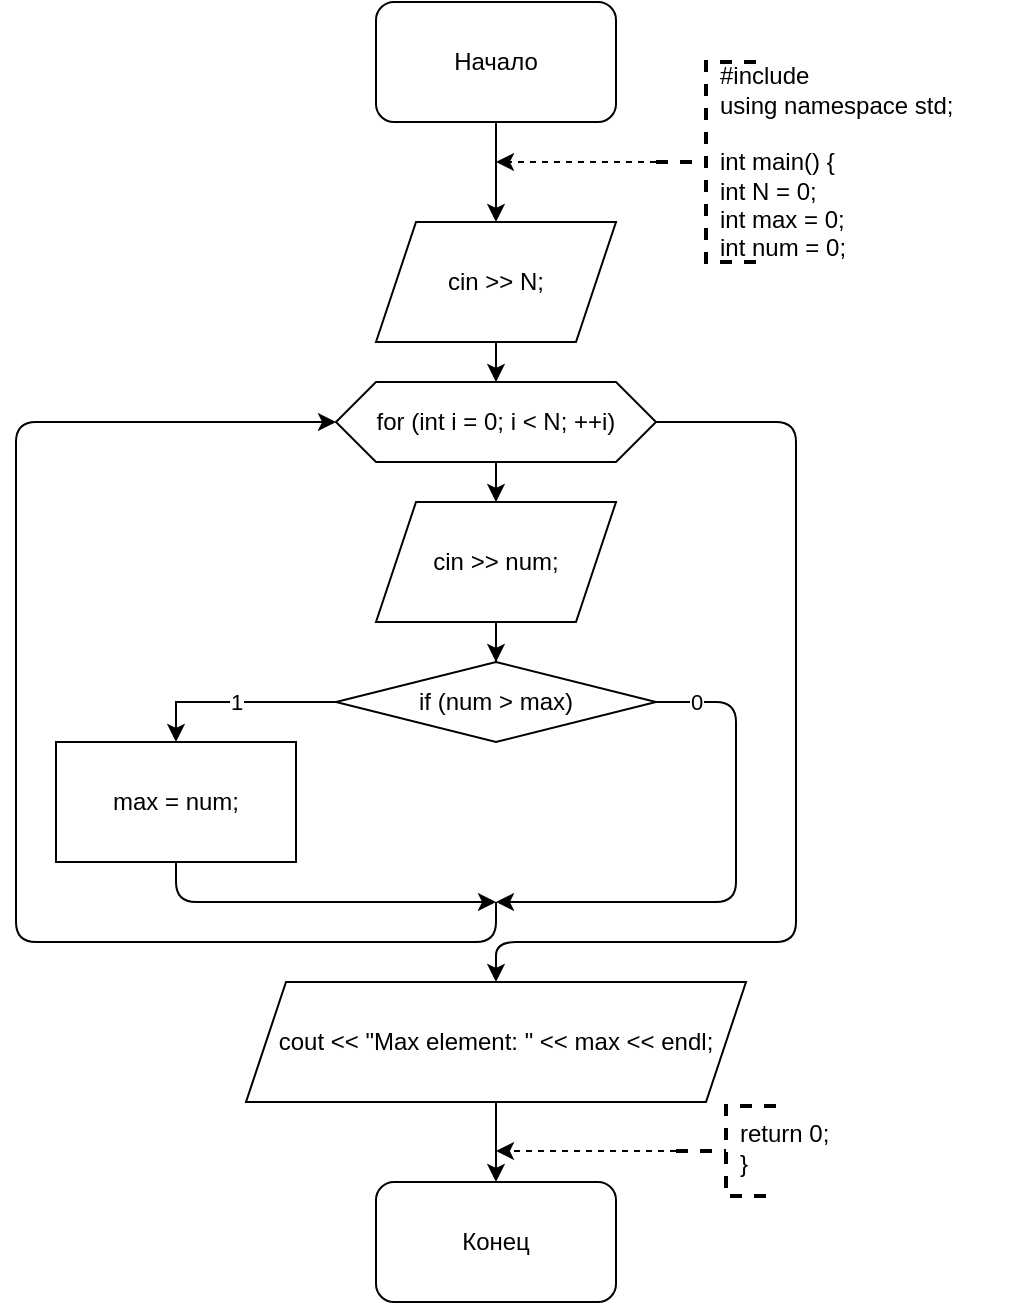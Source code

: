 <mxfile version="13.9.9" type="device"><diagram id="wkAJFzSiwsCee0mBfen3" name="Страница 1"><mxGraphModel dx="1024" dy="592" grid="1" gridSize="10" guides="1" tooltips="1" connect="1" arrows="1" fold="1" page="1" pageScale="1" pageWidth="827" pageHeight="1169" math="0" shadow="0"><root><mxCell id="0"/><mxCell id="1" parent="0"/><mxCell id="bWqqwPh_LkygjfAt79fc-9" style="edgeStyle=orthogonalEdgeStyle;rounded=0;orthogonalLoop=1;jettySize=auto;html=1;entryX=0.5;entryY=0;entryDx=0;entryDy=0;" edge="1" parent="1" source="bWqqwPh_LkygjfAt79fc-1" target="bWqqwPh_LkygjfAt79fc-2"><mxGeometry relative="1" as="geometry"/></mxCell><mxCell id="bWqqwPh_LkygjfAt79fc-1" value="Начало" style="rounded=1;whiteSpace=wrap;html=1;" vertex="1" parent="1"><mxGeometry x="340" y="10" width="120" height="60" as="geometry"/></mxCell><mxCell id="bWqqwPh_LkygjfAt79fc-10" style="edgeStyle=orthogonalEdgeStyle;rounded=0;orthogonalLoop=1;jettySize=auto;html=1;" edge="1" parent="1" source="bWqqwPh_LkygjfAt79fc-2" target="bWqqwPh_LkygjfAt79fc-3"><mxGeometry relative="1" as="geometry"/></mxCell><mxCell id="bWqqwPh_LkygjfAt79fc-2" value="cin &amp;gt;&amp;gt; N;" style="shape=parallelogram;perimeter=parallelogramPerimeter;whiteSpace=wrap;html=1;fixedSize=1;" vertex="1" parent="1"><mxGeometry x="340" y="120" width="120" height="60" as="geometry"/></mxCell><mxCell id="bWqqwPh_LkygjfAt79fc-11" style="edgeStyle=orthogonalEdgeStyle;rounded=0;orthogonalLoop=1;jettySize=auto;html=1;" edge="1" parent="1" source="bWqqwPh_LkygjfAt79fc-3" target="bWqqwPh_LkygjfAt79fc-4"><mxGeometry relative="1" as="geometry"/></mxCell><mxCell id="bWqqwPh_LkygjfAt79fc-3" value="for (int i = 0; i &amp;lt; N; ++i)" style="shape=hexagon;perimeter=hexagonPerimeter2;whiteSpace=wrap;html=1;fixedSize=1;" vertex="1" parent="1"><mxGeometry x="320" y="200" width="160" height="40" as="geometry"/></mxCell><mxCell id="bWqqwPh_LkygjfAt79fc-12" style="edgeStyle=orthogonalEdgeStyle;rounded=0;orthogonalLoop=1;jettySize=auto;html=1;" edge="1" parent="1" source="bWqqwPh_LkygjfAt79fc-4" target="bWqqwPh_LkygjfAt79fc-5"><mxGeometry relative="1" as="geometry"/></mxCell><mxCell id="bWqqwPh_LkygjfAt79fc-4" value="cin &amp;gt;&amp;gt; num;" style="shape=parallelogram;perimeter=parallelogramPerimeter;whiteSpace=wrap;html=1;fixedSize=1;" vertex="1" parent="1"><mxGeometry x="340" y="260" width="120" height="60" as="geometry"/></mxCell><mxCell id="bWqqwPh_LkygjfAt79fc-13" value="1" style="edgeStyle=orthogonalEdgeStyle;rounded=0;orthogonalLoop=1;jettySize=auto;html=1;entryX=0.5;entryY=0;entryDx=0;entryDy=0;" edge="1" parent="1" source="bWqqwPh_LkygjfAt79fc-5" target="bWqqwPh_LkygjfAt79fc-7"><mxGeometry relative="1" as="geometry"/></mxCell><mxCell id="bWqqwPh_LkygjfAt79fc-5" value="if (num &amp;gt; max)" style="rhombus;whiteSpace=wrap;html=1;" vertex="1" parent="1"><mxGeometry x="320" y="340" width="160" height="40" as="geometry"/></mxCell><mxCell id="bWqqwPh_LkygjfAt79fc-7" value="max = num;" style="rounded=0;whiteSpace=wrap;html=1;" vertex="1" parent="1"><mxGeometry x="180" y="380" width="120" height="60" as="geometry"/></mxCell><mxCell id="bWqqwPh_LkygjfAt79fc-19" style="edgeStyle=orthogonalEdgeStyle;rounded=0;orthogonalLoop=1;jettySize=auto;html=1;entryX=0.5;entryY=0;entryDx=0;entryDy=0;" edge="1" parent="1" source="bWqqwPh_LkygjfAt79fc-8" target="bWqqwPh_LkygjfAt79fc-18"><mxGeometry relative="1" as="geometry"/></mxCell><mxCell id="bWqqwPh_LkygjfAt79fc-8" value="cout &amp;lt;&amp;lt; &quot;Max element: &quot; &amp;lt;&amp;lt; max &amp;lt;&amp;lt; endl;" style="shape=parallelogram;perimeter=parallelogramPerimeter;whiteSpace=wrap;html=1;fixedSize=1;" vertex="1" parent="1"><mxGeometry x="275" y="500" width="250" height="60" as="geometry"/></mxCell><mxCell id="bWqqwPh_LkygjfAt79fc-14" value="" style="endArrow=classic;html=1;exitX=0.5;exitY=1;exitDx=0;exitDy=0;" edge="1" parent="1" source="bWqqwPh_LkygjfAt79fc-7"><mxGeometry width="50" height="50" relative="1" as="geometry"><mxPoint x="390" y="520" as="sourcePoint"/><mxPoint x="400" y="460" as="targetPoint"/><Array as="points"><mxPoint x="240" y="460"/></Array></mxGeometry></mxCell><mxCell id="bWqqwPh_LkygjfAt79fc-15" value="0" style="endArrow=classic;html=1;exitX=1;exitY=0.5;exitDx=0;exitDy=0;" edge="1" parent="1" source="bWqqwPh_LkygjfAt79fc-5"><mxGeometry x="-0.846" width="50" height="50" relative="1" as="geometry"><mxPoint x="390" y="520" as="sourcePoint"/><mxPoint x="400" y="460" as="targetPoint"/><Array as="points"><mxPoint x="520" y="360"/><mxPoint x="520" y="460"/></Array><mxPoint as="offset"/></mxGeometry></mxCell><mxCell id="bWqqwPh_LkygjfAt79fc-16" value="" style="endArrow=classic;html=1;entryX=0;entryY=0.5;entryDx=0;entryDy=0;" edge="1" parent="1" target="bWqqwPh_LkygjfAt79fc-3"><mxGeometry width="50" height="50" relative="1" as="geometry"><mxPoint x="400" y="460" as="sourcePoint"/><mxPoint x="440" y="470" as="targetPoint"/><Array as="points"><mxPoint x="400" y="480"/><mxPoint x="160" y="480"/><mxPoint x="160" y="220"/></Array></mxGeometry></mxCell><mxCell id="bWqqwPh_LkygjfAt79fc-17" value="" style="endArrow=classic;html=1;exitX=1;exitY=0.5;exitDx=0;exitDy=0;entryX=0.5;entryY=0;entryDx=0;entryDy=0;" edge="1" parent="1" source="bWqqwPh_LkygjfAt79fc-3" target="bWqqwPh_LkygjfAt79fc-8"><mxGeometry width="50" height="50" relative="1" as="geometry"><mxPoint x="390" y="520" as="sourcePoint"/><mxPoint x="440" y="470" as="targetPoint"/><Array as="points"><mxPoint x="550" y="220"/><mxPoint x="550" y="480"/><mxPoint x="400" y="480"/></Array></mxGeometry></mxCell><mxCell id="bWqqwPh_LkygjfAt79fc-18" value="Конец" style="rounded=1;whiteSpace=wrap;html=1;" vertex="1" parent="1"><mxGeometry x="340" y="600" width="120" height="60" as="geometry"/></mxCell><mxCell id="bWqqwPh_LkygjfAt79fc-21" style="edgeStyle=orthogonalEdgeStyle;rounded=0;orthogonalLoop=1;jettySize=auto;html=1;dashed=1;" edge="1" parent="1" source="bWqqwPh_LkygjfAt79fc-20"><mxGeometry relative="1" as="geometry"><mxPoint x="400" y="90" as="targetPoint"/></mxGeometry></mxCell><mxCell id="bWqqwPh_LkygjfAt79fc-20" value="" style="strokeWidth=2;html=1;shape=mxgraph.flowchart.annotation_2;align=left;labelPosition=right;pointerEvents=1;dashed=1;" vertex="1" parent="1"><mxGeometry x="480" y="40" width="50" height="100" as="geometry"/></mxCell><mxCell id="bWqqwPh_LkygjfAt79fc-22" value="#include&lt;br&gt;using namespace std;&lt;br&gt;&lt;br&gt;int main() {&lt;br&gt;int N = 0;&lt;br&gt;int max = 0;&lt;br&gt;int num = 0;" style="text;html=1;strokeColor=none;fillColor=none;align=left;verticalAlign=middle;whiteSpace=wrap;rounded=0;dashed=1;" vertex="1" parent="1"><mxGeometry x="510" y="40" width="150" height="100" as="geometry"/></mxCell><mxCell id="bWqqwPh_LkygjfAt79fc-24" style="edgeStyle=orthogonalEdgeStyle;rounded=0;orthogonalLoop=1;jettySize=auto;html=1;dashed=1;" edge="1" parent="1" source="bWqqwPh_LkygjfAt79fc-23"><mxGeometry relative="1" as="geometry"><mxPoint x="400" y="584.5" as="targetPoint"/></mxGeometry></mxCell><mxCell id="bWqqwPh_LkygjfAt79fc-23" value="" style="strokeWidth=2;html=1;shape=mxgraph.flowchart.annotation_2;align=left;labelPosition=right;pointerEvents=1;dashed=1;" vertex="1" parent="1"><mxGeometry x="490" y="562" width="50" height="45" as="geometry"/></mxCell><mxCell id="bWqqwPh_LkygjfAt79fc-25" value="return 0;&lt;br&gt;}" style="text;html=1;strokeColor=none;fillColor=none;align=left;verticalAlign=middle;whiteSpace=wrap;rounded=0;dashed=1;" vertex="1" parent="1"><mxGeometry x="520" y="565" width="90" height="35" as="geometry"/></mxCell></root></mxGraphModel></diagram></mxfile>